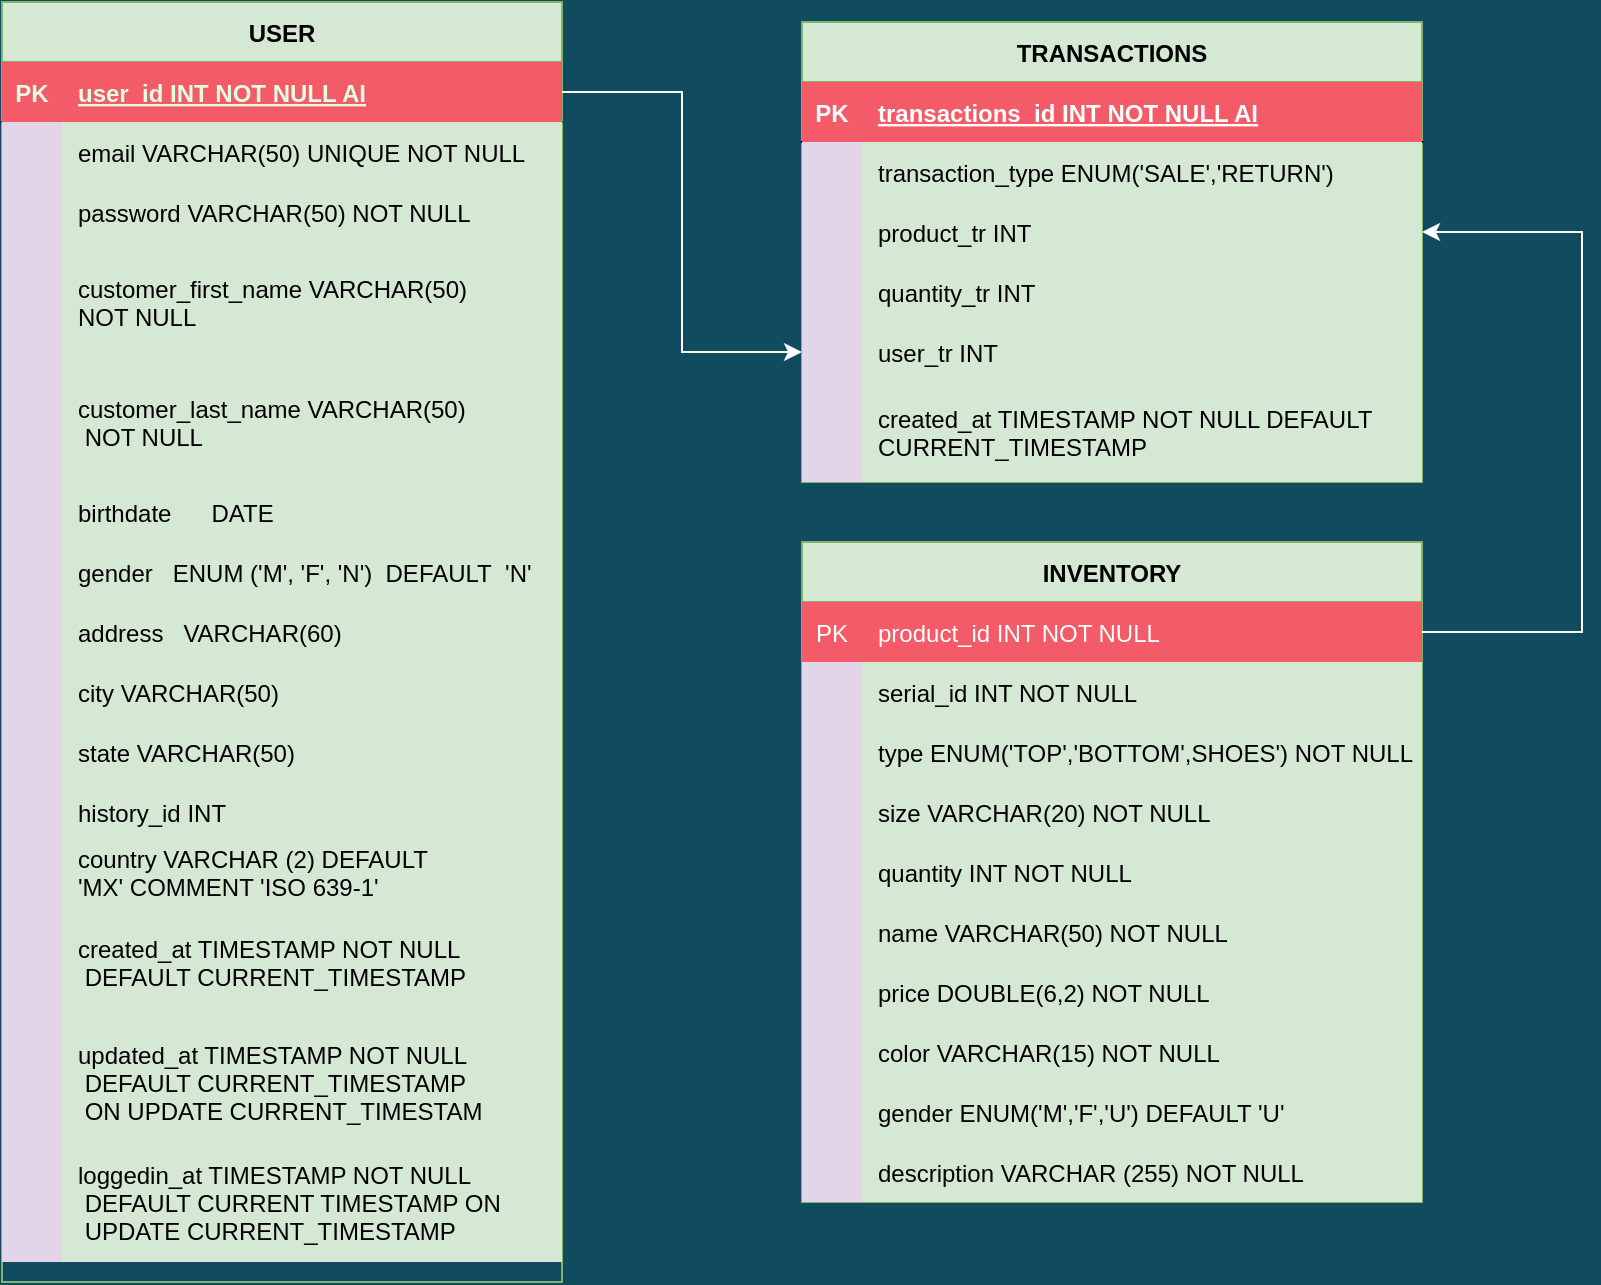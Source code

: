 <mxfile version="13.7.9" type="github">
  <diagram id="R2lEEEUBdFMjLlhIrx00" name="Page-1">
    <mxGraphModel dx="1888" dy="580" grid="1" gridSize="10" guides="1" tooltips="1" connect="1" arrows="1" fold="1" page="1" pageScale="1" pageWidth="850" pageHeight="1100" background="#114B5F" math="0" shadow="0" extFonts="Permanent Marker^https://fonts.googleapis.com/css?family=Permanent+Marker">
      <root>
        <mxCell id="0" />
        <mxCell id="1" parent="0" />
        <mxCell id="C-vyLk0tnHw3VtMMgP7b-23" value="USER" style="shape=table;startSize=30;container=1;collapsible=1;childLayout=tableLayout;fixedRows=1;rowLines=0;fontStyle=1;align=center;resizeLast=1;fillColor=#d5e8d4;strokeColor=#82b366;" parent="1" vertex="1">
          <mxGeometry x="-530" y="50" width="280" height="640" as="geometry" />
        </mxCell>
        <mxCell id="C-vyLk0tnHw3VtMMgP7b-24" value="" style="shape=partialRectangle;collapsible=0;dropTarget=0;pointerEvents=0;fillColor=#F45B69;points=[[0,0.5],[1,0.5]];portConstraint=eastwest;top=0;left=0;right=0;bottom=1;strokeColor=#028090;fontColor=#E4FDE1;" parent="C-vyLk0tnHw3VtMMgP7b-23" vertex="1">
          <mxGeometry y="30" width="280" height="30" as="geometry" />
        </mxCell>
        <mxCell id="C-vyLk0tnHw3VtMMgP7b-25" value="PK" style="shape=partialRectangle;overflow=hidden;connectable=0;fillColor=#F45B69;top=0;left=0;bottom=0;right=0;fontStyle=1;strokeColor=#028090;fontColor=#E4FDE1;" parent="C-vyLk0tnHw3VtMMgP7b-24" vertex="1">
          <mxGeometry width="30" height="30" as="geometry" />
        </mxCell>
        <mxCell id="C-vyLk0tnHw3VtMMgP7b-26" value="user_id INT NOT NULL AI" style="shape=partialRectangle;overflow=hidden;connectable=0;fillColor=#F45B69;top=0;left=0;bottom=0;right=0;align=left;spacingLeft=6;fontStyle=5;strokeColor=#028090;fontColor=#E4FDE1;" parent="C-vyLk0tnHw3VtMMgP7b-24" vertex="1">
          <mxGeometry x="30" width="250" height="30" as="geometry" />
        </mxCell>
        <mxCell id="oD9PgxHHljyNCzyuAQ40-407" style="shape=partialRectangle;collapsible=0;dropTarget=0;pointerEvents=0;fillColor=#F45B69;points=[[0,0.5],[1,0.5]];portConstraint=eastwest;top=0;left=0;right=0;bottom=0;strokeColor=#028090;fontColor=#E4FDE1;" parent="C-vyLk0tnHw3VtMMgP7b-23" vertex="1">
          <mxGeometry y="60" width="280" height="30" as="geometry" />
        </mxCell>
        <mxCell id="oD9PgxHHljyNCzyuAQ40-408" style="shape=partialRectangle;overflow=hidden;connectable=0;fillColor=#e1d5e7;top=0;left=0;bottom=0;right=0;strokeColor=#9673a6;" parent="oD9PgxHHljyNCzyuAQ40-407" vertex="1">
          <mxGeometry width="30" height="30" as="geometry" />
        </mxCell>
        <mxCell id="oD9PgxHHljyNCzyuAQ40-409" value="email VARCHAR(50) UNIQUE NOT NULL" style="shape=partialRectangle;overflow=hidden;connectable=0;fillColor=#d5e8d4;top=0;left=0;bottom=0;right=0;align=left;spacingLeft=6;strokeColor=#82b366;shadow=0;sketch=0;" parent="oD9PgxHHljyNCzyuAQ40-407" vertex="1">
          <mxGeometry x="30" width="250" height="30" as="geometry" />
        </mxCell>
        <mxCell id="oD9PgxHHljyNCzyuAQ40-404" style="shape=partialRectangle;collapsible=0;dropTarget=0;pointerEvents=0;fillColor=#F45B69;points=[[0,0.5],[1,0.5]];portConstraint=eastwest;top=0;left=0;right=0;bottom=0;strokeColor=#028090;fontColor=#E4FDE1;" parent="C-vyLk0tnHw3VtMMgP7b-23" vertex="1">
          <mxGeometry y="90" width="280" height="30" as="geometry" />
        </mxCell>
        <mxCell id="oD9PgxHHljyNCzyuAQ40-405" style="shape=partialRectangle;overflow=hidden;connectable=0;fillColor=#e1d5e7;top=0;left=0;bottom=0;right=0;strokeColor=#9673a6;" parent="oD9PgxHHljyNCzyuAQ40-404" vertex="1">
          <mxGeometry width="30" height="30" as="geometry" />
        </mxCell>
        <mxCell id="oD9PgxHHljyNCzyuAQ40-406" value="password VARCHAR(50) NOT NULL" style="shape=partialRectangle;overflow=hidden;connectable=0;fillColor=#d5e8d4;top=0;left=0;bottom=0;right=0;align=left;spacingLeft=6;strokeColor=#82b366;shadow=0;sketch=0;" parent="oD9PgxHHljyNCzyuAQ40-404" vertex="1">
          <mxGeometry x="30" width="250" height="30" as="geometry" />
        </mxCell>
        <mxCell id="C-vyLk0tnHw3VtMMgP7b-27" value="" style="shape=partialRectangle;collapsible=0;dropTarget=0;pointerEvents=0;fillColor=#F45B69;points=[[0,0.5],[1,0.5]];portConstraint=eastwest;top=0;left=0;right=0;bottom=0;strokeColor=#028090;fontColor=#E4FDE1;" parent="C-vyLk0tnHw3VtMMgP7b-23" vertex="1">
          <mxGeometry y="120" width="280" height="60" as="geometry" />
        </mxCell>
        <mxCell id="C-vyLk0tnHw3VtMMgP7b-28" value="" style="shape=partialRectangle;overflow=hidden;connectable=0;fillColor=#e1d5e7;top=0;left=0;bottom=0;right=0;strokeColor=#9673a6;" parent="C-vyLk0tnHw3VtMMgP7b-27" vertex="1">
          <mxGeometry width="30" height="60" as="geometry" />
        </mxCell>
        <mxCell id="C-vyLk0tnHw3VtMMgP7b-29" value="customer_first_name VARCHAR(50) &#xa;NOT NULL" style="shape=partialRectangle;overflow=hidden;connectable=0;fillColor=#d5e8d4;top=0;left=0;bottom=0;right=0;align=left;spacingLeft=6;strokeColor=#82b366;shadow=0;sketch=0;" parent="C-vyLk0tnHw3VtMMgP7b-27" vertex="1">
          <mxGeometry x="30" width="250" height="60" as="geometry" />
        </mxCell>
        <mxCell id="oD9PgxHHljyNCzyuAQ40-422" style="shape=partialRectangle;collapsible=0;dropTarget=0;pointerEvents=0;fillColor=#F45B69;points=[[0,0.5],[1,0.5]];portConstraint=eastwest;top=0;left=0;right=0;bottom=0;strokeColor=#028090;fontColor=#E4FDE1;" parent="C-vyLk0tnHw3VtMMgP7b-23" vertex="1">
          <mxGeometry y="180" width="280" height="60" as="geometry" />
        </mxCell>
        <mxCell id="oD9PgxHHljyNCzyuAQ40-423" style="shape=partialRectangle;overflow=hidden;connectable=0;fillColor=#e1d5e7;top=0;left=0;bottom=0;right=0;strokeColor=#9673a6;" parent="oD9PgxHHljyNCzyuAQ40-422" vertex="1">
          <mxGeometry width="30" height="60" as="geometry" />
        </mxCell>
        <mxCell id="oD9PgxHHljyNCzyuAQ40-424" value="customer_last_name VARCHAR(50)&#xa; NOT NULL" style="shape=partialRectangle;overflow=hidden;connectable=0;fillColor=#d5e8d4;top=0;left=0;bottom=0;right=0;align=left;spacingLeft=6;strokeColor=#82b366;shadow=0;sketch=0;" parent="oD9PgxHHljyNCzyuAQ40-422" vertex="1">
          <mxGeometry x="30" width="250" height="60" as="geometry" />
        </mxCell>
        <mxCell id="oD9PgxHHljyNCzyuAQ40-401" style="shape=partialRectangle;collapsible=0;dropTarget=0;pointerEvents=0;fillColor=#F45B69;points=[[0,0.5],[1,0.5]];portConstraint=eastwest;top=0;left=0;right=0;bottom=0;strokeColor=#028090;fontColor=#E4FDE1;" parent="C-vyLk0tnHw3VtMMgP7b-23" vertex="1">
          <mxGeometry y="240" width="280" height="30" as="geometry" />
        </mxCell>
        <mxCell id="oD9PgxHHljyNCzyuAQ40-402" style="shape=partialRectangle;overflow=hidden;connectable=0;fillColor=#e1d5e7;top=0;left=0;bottom=0;right=0;strokeColor=#9673a6;" parent="oD9PgxHHljyNCzyuAQ40-401" vertex="1">
          <mxGeometry width="30" height="30" as="geometry" />
        </mxCell>
        <mxCell id="oD9PgxHHljyNCzyuAQ40-403" value="birthdate      DATE" style="shape=partialRectangle;overflow=hidden;connectable=0;fillColor=#d5e8d4;top=0;left=0;bottom=0;right=0;align=left;spacingLeft=6;strokeColor=#82b366;shadow=0;sketch=0;" parent="oD9PgxHHljyNCzyuAQ40-401" vertex="1">
          <mxGeometry x="30" width="250" height="30" as="geometry" />
        </mxCell>
        <mxCell id="oD9PgxHHljyNCzyuAQ40-410" style="shape=partialRectangle;collapsible=0;dropTarget=0;pointerEvents=0;fillColor=#F45B69;points=[[0,0.5],[1,0.5]];portConstraint=eastwest;top=0;left=0;right=0;bottom=0;strokeColor=#028090;fontColor=#E4FDE1;" parent="C-vyLk0tnHw3VtMMgP7b-23" vertex="1">
          <mxGeometry y="270" width="280" height="30" as="geometry" />
        </mxCell>
        <mxCell id="oD9PgxHHljyNCzyuAQ40-411" style="shape=partialRectangle;overflow=hidden;connectable=0;fillColor=#e1d5e7;top=0;left=0;bottom=0;right=0;strokeColor=#9673a6;" parent="oD9PgxHHljyNCzyuAQ40-410" vertex="1">
          <mxGeometry width="30" height="30" as="geometry" />
        </mxCell>
        <mxCell id="oD9PgxHHljyNCzyuAQ40-412" value="gender   ENUM (&#39;M&#39;, &#39;F&#39;, &#39;N&#39;)  DEFAULT  &#39;N&#39;" style="shape=partialRectangle;overflow=hidden;connectable=0;fillColor=#d5e8d4;top=0;left=0;bottom=0;right=0;align=left;spacingLeft=6;strokeColor=#82b366;shadow=0;sketch=0;" parent="oD9PgxHHljyNCzyuAQ40-410" vertex="1">
          <mxGeometry x="30" width="250" height="30" as="geometry" />
        </mxCell>
        <mxCell id="oD9PgxHHljyNCzyuAQ40-419" style="shape=partialRectangle;collapsible=0;dropTarget=0;pointerEvents=0;fillColor=#F45B69;points=[[0,0.5],[1,0.5]];portConstraint=eastwest;top=0;left=0;right=0;bottom=0;strokeColor=#028090;fontColor=#E4FDE1;" parent="C-vyLk0tnHw3VtMMgP7b-23" vertex="1">
          <mxGeometry y="300" width="280" height="30" as="geometry" />
        </mxCell>
        <mxCell id="oD9PgxHHljyNCzyuAQ40-420" style="shape=partialRectangle;overflow=hidden;connectable=0;fillColor=#e1d5e7;top=0;left=0;bottom=0;right=0;strokeColor=#9673a6;" parent="oD9PgxHHljyNCzyuAQ40-419" vertex="1">
          <mxGeometry width="30" height="30" as="geometry" />
        </mxCell>
        <mxCell id="oD9PgxHHljyNCzyuAQ40-421" value="address   VARCHAR(60)" style="shape=partialRectangle;overflow=hidden;connectable=0;fillColor=#d5e8d4;top=0;left=0;bottom=0;right=0;align=left;spacingLeft=6;strokeColor=#82b366;shadow=0;sketch=0;" parent="oD9PgxHHljyNCzyuAQ40-419" vertex="1">
          <mxGeometry x="30" width="250" height="30" as="geometry" />
        </mxCell>
        <mxCell id="oD9PgxHHljyNCzyuAQ40-469" style="shape=partialRectangle;collapsible=0;dropTarget=0;pointerEvents=0;fillColor=#F45B69;points=[[0,0.5],[1,0.5]];portConstraint=eastwest;top=0;left=0;right=0;bottom=0;strokeColor=#028090;fontColor=#E4FDE1;" parent="C-vyLk0tnHw3VtMMgP7b-23" vertex="1">
          <mxGeometry y="330" width="280" height="30" as="geometry" />
        </mxCell>
        <mxCell id="oD9PgxHHljyNCzyuAQ40-470" style="shape=partialRectangle;overflow=hidden;connectable=0;fillColor=#e1d5e7;top=0;left=0;bottom=0;right=0;strokeColor=#9673a6;" parent="oD9PgxHHljyNCzyuAQ40-469" vertex="1">
          <mxGeometry width="30" height="30" as="geometry" />
        </mxCell>
        <mxCell id="oD9PgxHHljyNCzyuAQ40-471" value="city VARCHAR(50)" style="shape=partialRectangle;overflow=hidden;connectable=0;fillColor=#d5e8d4;top=0;left=0;bottom=0;right=0;align=left;spacingLeft=6;strokeColor=#82b366;shadow=0;sketch=0;" parent="oD9PgxHHljyNCzyuAQ40-469" vertex="1">
          <mxGeometry x="30" width="250" height="30" as="geometry" />
        </mxCell>
        <mxCell id="oD9PgxHHljyNCzyuAQ40-416" style="shape=partialRectangle;collapsible=0;dropTarget=0;pointerEvents=0;fillColor=#F45B69;points=[[0,0.5],[1,0.5]];portConstraint=eastwest;top=0;left=0;right=0;bottom=0;strokeColor=#028090;fontColor=#E4FDE1;" parent="C-vyLk0tnHw3VtMMgP7b-23" vertex="1">
          <mxGeometry y="360" width="280" height="30" as="geometry" />
        </mxCell>
        <mxCell id="oD9PgxHHljyNCzyuAQ40-417" style="shape=partialRectangle;overflow=hidden;connectable=0;fillColor=#e1d5e7;top=0;left=0;bottom=0;right=0;strokeColor=#9673a6;" parent="oD9PgxHHljyNCzyuAQ40-416" vertex="1">
          <mxGeometry width="30" height="30" as="geometry" />
        </mxCell>
        <mxCell id="oD9PgxHHljyNCzyuAQ40-418" value="state VARCHAR(50)" style="shape=partialRectangle;overflow=hidden;connectable=0;fillColor=#d5e8d4;top=0;left=0;bottom=0;right=0;align=left;spacingLeft=6;strokeColor=#82b366;shadow=0;sketch=0;" parent="oD9PgxHHljyNCzyuAQ40-416" vertex="1">
          <mxGeometry x="30" width="250" height="30" as="geometry" />
        </mxCell>
        <mxCell id="L4Gg6CI8i0R-dzwSmzp2-101" style="shape=partialRectangle;collapsible=0;dropTarget=0;pointerEvents=0;fillColor=#F45B69;points=[[0,0.5],[1,0.5]];portConstraint=eastwest;top=0;left=0;right=0;bottom=0;strokeColor=#028090;fontColor=#E4FDE1;" parent="C-vyLk0tnHw3VtMMgP7b-23" vertex="1">
          <mxGeometry y="390" width="280" height="30" as="geometry" />
        </mxCell>
        <mxCell id="L4Gg6CI8i0R-dzwSmzp2-102" style="shape=partialRectangle;overflow=hidden;connectable=0;fillColor=#e1d5e7;top=0;left=0;bottom=0;right=0;strokeColor=#9673a6;" parent="L4Gg6CI8i0R-dzwSmzp2-101" vertex="1">
          <mxGeometry width="30" height="30" as="geometry" />
        </mxCell>
        <mxCell id="L4Gg6CI8i0R-dzwSmzp2-103" value="history_id INT" style="shape=partialRectangle;overflow=hidden;connectable=0;fillColor=#d5e8d4;top=0;left=0;bottom=0;right=0;align=left;spacingLeft=6;strokeColor=#82b366;shadow=0;sketch=0;" parent="L4Gg6CI8i0R-dzwSmzp2-101" vertex="1">
          <mxGeometry x="30" width="250" height="30" as="geometry" />
        </mxCell>
        <mxCell id="oD9PgxHHljyNCzyuAQ40-413" style="shape=partialRectangle;collapsible=0;dropTarget=0;pointerEvents=0;fillColor=#F45B69;points=[[0,0.5],[1,0.5]];portConstraint=eastwest;top=0;left=0;right=0;bottom=0;strokeColor=#028090;fontColor=#E4FDE1;" parent="C-vyLk0tnHw3VtMMgP7b-23" vertex="1">
          <mxGeometry y="420" width="280" height="30" as="geometry" />
        </mxCell>
        <mxCell id="oD9PgxHHljyNCzyuAQ40-414" style="shape=partialRectangle;overflow=hidden;connectable=0;fillColor=#e1d5e7;top=0;left=0;bottom=0;right=0;strokeColor=#9673a6;" parent="oD9PgxHHljyNCzyuAQ40-413" vertex="1">
          <mxGeometry width="30" height="30" as="geometry" />
        </mxCell>
        <mxCell id="oD9PgxHHljyNCzyuAQ40-415" value="country VARCHAR (2) DEFAULT &#xa;&#39;MX&#39; COMMENT &#39;ISO 639-1&#39;" style="shape=partialRectangle;overflow=hidden;connectable=0;fillColor=#d5e8d4;top=0;left=0;bottom=0;right=0;align=left;spacingLeft=6;strokeColor=#82b366;shadow=0;sketch=0;" parent="oD9PgxHHljyNCzyuAQ40-413" vertex="1">
          <mxGeometry x="30" width="250" height="30" as="geometry" />
        </mxCell>
        <mxCell id="naut1iJeY3-tJLhUPmOj-7" style="shape=partialRectangle;collapsible=0;dropTarget=0;pointerEvents=0;fillColor=#F45B69;points=[[0,0.5],[1,0.5]];portConstraint=eastwest;top=0;left=0;right=0;bottom=0;strokeColor=#028090;fontColor=#E4FDE1;" parent="C-vyLk0tnHw3VtMMgP7b-23" vertex="1">
          <mxGeometry y="450" width="280" height="60" as="geometry" />
        </mxCell>
        <mxCell id="naut1iJeY3-tJLhUPmOj-8" style="shape=partialRectangle;overflow=hidden;connectable=0;fillColor=#e1d5e7;top=0;left=0;bottom=0;right=0;strokeColor=#9673a6;" parent="naut1iJeY3-tJLhUPmOj-7" vertex="1">
          <mxGeometry width="30" height="60" as="geometry" />
        </mxCell>
        <mxCell id="naut1iJeY3-tJLhUPmOj-9" value="created_at TIMESTAMP NOT NULL&#xa; DEFAULT CURRENT_TIMESTAMP" style="shape=partialRectangle;overflow=hidden;connectable=0;fillColor=#d5e8d4;top=0;left=0;bottom=0;right=0;align=left;spacingLeft=6;strokeColor=#82b366;shadow=0;sketch=0;" parent="naut1iJeY3-tJLhUPmOj-7" vertex="1">
          <mxGeometry x="30" width="250" height="60" as="geometry" />
        </mxCell>
        <mxCell id="naut1iJeY3-tJLhUPmOj-4" style="shape=partialRectangle;collapsible=0;dropTarget=0;pointerEvents=0;fillColor=#F45B69;points=[[0,0.5],[1,0.5]];portConstraint=eastwest;top=0;left=0;right=0;bottom=0;strokeColor=#028090;fontColor=#E4FDE1;" parent="C-vyLk0tnHw3VtMMgP7b-23" vertex="1">
          <mxGeometry y="510" width="280" height="60" as="geometry" />
        </mxCell>
        <mxCell id="naut1iJeY3-tJLhUPmOj-5" style="shape=partialRectangle;overflow=hidden;connectable=0;fillColor=#e1d5e7;top=0;left=0;bottom=0;right=0;strokeColor=#9673a6;" parent="naut1iJeY3-tJLhUPmOj-4" vertex="1">
          <mxGeometry width="30" height="60" as="geometry" />
        </mxCell>
        <mxCell id="naut1iJeY3-tJLhUPmOj-6" value="updated_at TIMESTAMP NOT NULL&#xa; DEFAULT CURRENT_TIMESTAMP&#xa; ON UPDATE CURRENT_TIMESTAM" style="shape=partialRectangle;overflow=hidden;connectable=0;fillColor=#d5e8d4;top=0;left=0;bottom=0;right=0;align=left;spacingLeft=6;strokeColor=#82b366;shadow=0;sketch=0;" parent="naut1iJeY3-tJLhUPmOj-4" vertex="1">
          <mxGeometry x="30" width="250" height="60" as="geometry" />
        </mxCell>
        <mxCell id="L4Gg6CI8i0R-dzwSmzp2-1" style="shape=partialRectangle;collapsible=0;dropTarget=0;pointerEvents=0;fillColor=#F45B69;points=[[0,0.5],[1,0.5]];portConstraint=eastwest;top=0;left=0;right=0;bottom=0;strokeColor=#028090;fontColor=#E4FDE1;" parent="C-vyLk0tnHw3VtMMgP7b-23" vertex="1">
          <mxGeometry y="570" width="280" height="60" as="geometry" />
        </mxCell>
        <mxCell id="L4Gg6CI8i0R-dzwSmzp2-2" style="shape=partialRectangle;overflow=hidden;connectable=0;fillColor=#e1d5e7;top=0;left=0;bottom=0;right=0;strokeColor=#9673a6;" parent="L4Gg6CI8i0R-dzwSmzp2-1" vertex="1">
          <mxGeometry width="30" height="60" as="geometry" />
        </mxCell>
        <mxCell id="L4Gg6CI8i0R-dzwSmzp2-3" value="loggedin_at TIMESTAMP NOT NULL&#xa; DEFAULT CURRENT TIMESTAMP ON&#xa; UPDATE CURRENT_TIMESTAMP" style="shape=partialRectangle;overflow=hidden;connectable=0;fillColor=#d5e8d4;top=0;left=0;bottom=0;right=0;align=left;spacingLeft=6;strokeColor=#82b366;shadow=0;sketch=0;" parent="L4Gg6CI8i0R-dzwSmzp2-1" vertex="1">
          <mxGeometry x="30" width="250" height="60" as="geometry" />
        </mxCell>
        <mxCell id="L4Gg6CI8i0R-dzwSmzp2-87" style="edgeStyle=orthogonalEdgeStyle;rounded=0;orthogonalLoop=1;jettySize=auto;html=1;entryX=0;entryY=0.5;entryDx=0;entryDy=0;fontColor=#FFFFFF;strokeColor=#FFFFFF;" parent="1" source="C-vyLk0tnHw3VtMMgP7b-24" target="L4Gg6CI8i0R-dzwSmzp2-76" edge="1">
          <mxGeometry relative="1" as="geometry" />
        </mxCell>
        <mxCell id="L4Gg6CI8i0R-dzwSmzp2-7" value="TRANSACTIONS" style="shape=table;startSize=30;container=1;collapsible=1;childLayout=tableLayout;fixedRows=1;rowLines=0;fontStyle=1;align=center;resizeLast=1;fillColor=#d5e8d4;strokeColor=#82b366;" parent="1" vertex="1">
          <mxGeometry x="-130" y="60" width="310" height="230" as="geometry" />
        </mxCell>
        <mxCell id="L4Gg6CI8i0R-dzwSmzp2-8" value="" style="shape=partialRectangle;collapsible=0;dropTarget=0;pointerEvents=0;fillColor=none;top=0;left=0;bottom=1;right=0;points=[[0,0.5],[1,0.5]];portConstraint=eastwest;" parent="L4Gg6CI8i0R-dzwSmzp2-7" vertex="1">
          <mxGeometry y="30" width="310" height="30" as="geometry" />
        </mxCell>
        <mxCell id="L4Gg6CI8i0R-dzwSmzp2-9" value="PK" style="shape=partialRectangle;connectable=0;top=0;left=0;bottom=0;right=0;fontStyle=1;overflow=hidden;strokeColor=#b85450;fillColor=#F45B69;fontColor=#FFFFFF;" parent="L4Gg6CI8i0R-dzwSmzp2-8" vertex="1">
          <mxGeometry width="30" height="30" as="geometry" />
        </mxCell>
        <mxCell id="L4Gg6CI8i0R-dzwSmzp2-10" value="transactions_id INT NOT NULL AI" style="shape=partialRectangle;connectable=0;top=0;left=0;bottom=0;right=0;align=left;spacingLeft=6;fontStyle=5;overflow=hidden;strokeColor=#b85450;fillColor=#F45B69;fontColor=#FFFFFF;" parent="L4Gg6CI8i0R-dzwSmzp2-8" vertex="1">
          <mxGeometry x="30" width="280" height="30" as="geometry" />
        </mxCell>
        <mxCell id="L4Gg6CI8i0R-dzwSmzp2-11" value="" style="shape=partialRectangle;collapsible=0;dropTarget=0;pointerEvents=0;fillColor=none;top=0;left=0;bottom=0;right=0;points=[[0,0.5],[1,0.5]];portConstraint=eastwest;" parent="L4Gg6CI8i0R-dzwSmzp2-7" vertex="1">
          <mxGeometry y="60" width="310" height="30" as="geometry" />
        </mxCell>
        <mxCell id="L4Gg6CI8i0R-dzwSmzp2-12" value="" style="shape=partialRectangle;connectable=0;fillColor=#e1d5e7;top=0;left=0;bottom=0;right=0;editable=1;overflow=hidden;strokeColor=#9673a6;" parent="L4Gg6CI8i0R-dzwSmzp2-11" vertex="1">
          <mxGeometry width="30" height="30" as="geometry" />
        </mxCell>
        <mxCell id="L4Gg6CI8i0R-dzwSmzp2-13" value="transaction_type ENUM(&#39;SALE&#39;,&#39;RETURN&#39;)" style="shape=partialRectangle;connectable=0;fillColor=#d5e8d4;top=0;left=0;bottom=0;right=0;align=left;spacingLeft=6;overflow=hidden;strokeColor=#82b366;" parent="L4Gg6CI8i0R-dzwSmzp2-11" vertex="1">
          <mxGeometry x="30" width="280" height="30" as="geometry" />
        </mxCell>
        <mxCell id="L4Gg6CI8i0R-dzwSmzp2-14" value="" style="shape=partialRectangle;collapsible=0;dropTarget=0;pointerEvents=0;fillColor=none;top=0;left=0;bottom=0;right=0;points=[[0,0.5],[1,0.5]];portConstraint=eastwest;" parent="L4Gg6CI8i0R-dzwSmzp2-7" vertex="1">
          <mxGeometry y="90" width="310" height="30" as="geometry" />
        </mxCell>
        <mxCell id="L4Gg6CI8i0R-dzwSmzp2-15" value="" style="shape=partialRectangle;connectable=0;top=0;left=0;bottom=0;right=0;editable=1;overflow=hidden;strokeColor=#9673a6;fillColor=#E1D5E7;" parent="L4Gg6CI8i0R-dzwSmzp2-14" vertex="1">
          <mxGeometry width="30" height="30" as="geometry" />
        </mxCell>
        <mxCell id="L4Gg6CI8i0R-dzwSmzp2-16" value="product_tr INT" style="shape=partialRectangle;connectable=0;fillColor=#d5e8d4;top=0;left=0;bottom=0;right=0;align=left;spacingLeft=6;overflow=hidden;strokeColor=#82b366;" parent="L4Gg6CI8i0R-dzwSmzp2-14" vertex="1">
          <mxGeometry x="30" width="280" height="30" as="geometry" />
        </mxCell>
        <mxCell id="L4Gg6CI8i0R-dzwSmzp2-17" value="" style="shape=partialRectangle;collapsible=0;dropTarget=0;pointerEvents=0;fillColor=none;top=0;left=0;bottom=0;right=0;points=[[0,0.5],[1,0.5]];portConstraint=eastwest;" parent="L4Gg6CI8i0R-dzwSmzp2-7" vertex="1">
          <mxGeometry y="120" width="310" height="30" as="geometry" />
        </mxCell>
        <mxCell id="L4Gg6CI8i0R-dzwSmzp2-18" value="" style="shape=partialRectangle;connectable=0;fillColor=#e1d5e7;top=0;left=0;bottom=0;right=0;editable=1;overflow=hidden;strokeColor=#9673a6;" parent="L4Gg6CI8i0R-dzwSmzp2-17" vertex="1">
          <mxGeometry width="30" height="30" as="geometry" />
        </mxCell>
        <mxCell id="L4Gg6CI8i0R-dzwSmzp2-19" value="quantity_tr INT" style="shape=partialRectangle;connectable=0;fillColor=#d5e8d4;top=0;left=0;bottom=0;right=0;align=left;spacingLeft=6;overflow=hidden;strokeColor=#82b366;" parent="L4Gg6CI8i0R-dzwSmzp2-17" vertex="1">
          <mxGeometry x="30" width="280" height="30" as="geometry" />
        </mxCell>
        <mxCell id="L4Gg6CI8i0R-dzwSmzp2-76" style="shape=partialRectangle;collapsible=0;dropTarget=0;pointerEvents=0;fillColor=none;top=0;left=0;bottom=0;right=0;points=[[0,0.5],[1,0.5]];portConstraint=eastwest;" parent="L4Gg6CI8i0R-dzwSmzp2-7" vertex="1">
          <mxGeometry y="150" width="310" height="30" as="geometry" />
        </mxCell>
        <mxCell id="L4Gg6CI8i0R-dzwSmzp2-77" style="shape=partialRectangle;connectable=0;fillColor=#e1d5e7;top=0;left=0;bottom=0;right=0;editable=1;overflow=hidden;strokeColor=#9673a6;" parent="L4Gg6CI8i0R-dzwSmzp2-76" vertex="1">
          <mxGeometry width="30" height="30" as="geometry" />
        </mxCell>
        <mxCell id="L4Gg6CI8i0R-dzwSmzp2-78" value="user_tr INT" style="shape=partialRectangle;connectable=0;fillColor=#d5e8d4;top=0;left=0;bottom=0;right=0;align=left;spacingLeft=6;overflow=hidden;strokeColor=#82b366;" parent="L4Gg6CI8i0R-dzwSmzp2-76" vertex="1">
          <mxGeometry x="30" width="280" height="30" as="geometry" />
        </mxCell>
        <mxCell id="L4Gg6CI8i0R-dzwSmzp2-141" style="shape=partialRectangle;collapsible=0;dropTarget=0;pointerEvents=0;fillColor=none;top=0;left=0;bottom=0;right=0;points=[[0,0.5],[1,0.5]];portConstraint=eastwest;" parent="L4Gg6CI8i0R-dzwSmzp2-7" vertex="1">
          <mxGeometry y="180" width="310" height="50" as="geometry" />
        </mxCell>
        <mxCell id="L4Gg6CI8i0R-dzwSmzp2-142" style="shape=partialRectangle;connectable=0;fillColor=#e1d5e7;top=0;left=0;bottom=0;right=0;editable=1;overflow=hidden;strokeColor=#9673a6;" parent="L4Gg6CI8i0R-dzwSmzp2-141" vertex="1">
          <mxGeometry width="30" height="50" as="geometry" />
        </mxCell>
        <mxCell id="L4Gg6CI8i0R-dzwSmzp2-143" value="created_at TIMESTAMP NOT NULL DEFAULT &#xa;CURRENT_TIMESTAMP" style="shape=partialRectangle;connectable=0;fillColor=#d5e8d4;top=0;left=0;bottom=0;right=0;align=left;spacingLeft=6;overflow=hidden;strokeColor=#82b366;" parent="L4Gg6CI8i0R-dzwSmzp2-141" vertex="1">
          <mxGeometry x="30" width="280" height="50" as="geometry" />
        </mxCell>
        <mxCell id="L4Gg6CI8i0R-dzwSmzp2-105" value="INVENTORY" style="shape=table;startSize=30;container=1;collapsible=1;childLayout=tableLayout;fixedRows=1;rowLines=0;fontStyle=1;align=center;resizeLast=1;fillColor=#d5e8d4;strokeColor=#82b366;" parent="1" vertex="1">
          <mxGeometry x="-130" y="320" width="310" height="330" as="geometry" />
        </mxCell>
        <mxCell id="L4Gg6CI8i0R-dzwSmzp2-109" value="" style="shape=partialRectangle;collapsible=0;dropTarget=0;pointerEvents=0;fillColor=none;top=0;left=0;bottom=0;right=0;points=[[0,0.5],[1,0.5]];portConstraint=eastwest;" parent="L4Gg6CI8i0R-dzwSmzp2-105" vertex="1">
          <mxGeometry y="30" width="310" height="30" as="geometry" />
        </mxCell>
        <mxCell id="L4Gg6CI8i0R-dzwSmzp2-110" value="PK" style="shape=partialRectangle;connectable=0;top=0;left=0;bottom=0;right=0;editable=1;overflow=hidden;strokeColor=#82b366;fillColor=#F45B69;fontColor=#FFFFFF;" parent="L4Gg6CI8i0R-dzwSmzp2-109" vertex="1">
          <mxGeometry width="30" height="30" as="geometry" />
        </mxCell>
        <mxCell id="L4Gg6CI8i0R-dzwSmzp2-111" value="product_id INT NOT NULL " style="shape=partialRectangle;connectable=0;top=0;left=0;bottom=0;right=0;align=left;spacingLeft=6;overflow=hidden;strokeColor=#82b366;fillColor=#F45B69;fontColor=#FFFFFF;" parent="L4Gg6CI8i0R-dzwSmzp2-109" vertex="1">
          <mxGeometry x="30" width="280" height="30" as="geometry" />
        </mxCell>
        <mxCell id="L4Gg6CI8i0R-dzwSmzp2-128" style="shape=partialRectangle;collapsible=0;dropTarget=0;pointerEvents=0;fillColor=none;top=0;left=0;bottom=0;right=0;points=[[0,0.5],[1,0.5]];portConstraint=eastwest;" parent="L4Gg6CI8i0R-dzwSmzp2-105" vertex="1">
          <mxGeometry y="60" width="310" height="30" as="geometry" />
        </mxCell>
        <mxCell id="L4Gg6CI8i0R-dzwSmzp2-129" style="shape=partialRectangle;connectable=0;top=0;left=0;bottom=0;right=0;editable=1;overflow=hidden;strokeColor=#82b366;fillColor=#E1D5E7;" parent="L4Gg6CI8i0R-dzwSmzp2-128" vertex="1">
          <mxGeometry width="30" height="30" as="geometry" />
        </mxCell>
        <mxCell id="L4Gg6CI8i0R-dzwSmzp2-130" value="serial_id INT NOT NULL" style="shape=partialRectangle;connectable=0;top=0;left=0;bottom=0;right=0;align=left;spacingLeft=6;overflow=hidden;strokeColor=#82b366;fillColor=#d5e8d4;" parent="L4Gg6CI8i0R-dzwSmzp2-128" vertex="1">
          <mxGeometry x="30" width="280" height="30" as="geometry" />
        </mxCell>
        <mxCell id="L4Gg6CI8i0R-dzwSmzp2-112" value="" style="shape=partialRectangle;collapsible=0;dropTarget=0;pointerEvents=0;fillColor=none;top=0;left=0;bottom=0;right=0;points=[[0,0.5],[1,0.5]];portConstraint=eastwest;" parent="L4Gg6CI8i0R-dzwSmzp2-105" vertex="1">
          <mxGeometry y="90" width="310" height="30" as="geometry" />
        </mxCell>
        <mxCell id="L4Gg6CI8i0R-dzwSmzp2-113" value="" style="shape=partialRectangle;connectable=0;top=0;left=0;bottom=0;right=0;editable=1;overflow=hidden;strokeColor=#82b366;fillColor=#E1D5E7;" parent="L4Gg6CI8i0R-dzwSmzp2-112" vertex="1">
          <mxGeometry width="30" height="30" as="geometry" />
        </mxCell>
        <mxCell id="L4Gg6CI8i0R-dzwSmzp2-114" value="type ENUM(&#39;TOP&#39;,&#39;BOTTOM&#39;,SHOES&#39;) NOT NULL " style="shape=partialRectangle;connectable=0;fillColor=#d5e8d4;top=0;left=0;bottom=0;right=0;align=left;spacingLeft=6;overflow=hidden;strokeColor=#82b366;" parent="L4Gg6CI8i0R-dzwSmzp2-112" vertex="1">
          <mxGeometry x="30" width="280" height="30" as="geometry" />
        </mxCell>
        <mxCell id="L4Gg6CI8i0R-dzwSmzp2-145" style="shape=partialRectangle;collapsible=0;dropTarget=0;pointerEvents=0;fillColor=none;top=0;left=0;bottom=0;right=0;points=[[0,0.5],[1,0.5]];portConstraint=eastwest;" parent="L4Gg6CI8i0R-dzwSmzp2-105" vertex="1">
          <mxGeometry y="120" width="310" height="30" as="geometry" />
        </mxCell>
        <mxCell id="L4Gg6CI8i0R-dzwSmzp2-146" style="shape=partialRectangle;connectable=0;top=0;left=0;bottom=0;right=0;editable=1;overflow=hidden;strokeColor=#82b366;fillColor=#E1D5E7;" parent="L4Gg6CI8i0R-dzwSmzp2-145" vertex="1">
          <mxGeometry width="30" height="30" as="geometry" />
        </mxCell>
        <mxCell id="L4Gg6CI8i0R-dzwSmzp2-147" value="size VARCHAR(20) NOT NULL" style="shape=partialRectangle;connectable=0;fillColor=#d5e8d4;top=0;left=0;bottom=0;right=0;align=left;spacingLeft=6;overflow=hidden;strokeColor=#82b366;" parent="L4Gg6CI8i0R-dzwSmzp2-145" vertex="1">
          <mxGeometry x="30" width="280" height="30" as="geometry" />
        </mxCell>
        <mxCell id="L4Gg6CI8i0R-dzwSmzp2-136" style="shape=partialRectangle;collapsible=0;dropTarget=0;pointerEvents=0;fillColor=none;top=0;left=0;bottom=0;right=0;points=[[0,0.5],[1,0.5]];portConstraint=eastwest;" parent="L4Gg6CI8i0R-dzwSmzp2-105" vertex="1">
          <mxGeometry y="150" width="310" height="30" as="geometry" />
        </mxCell>
        <mxCell id="L4Gg6CI8i0R-dzwSmzp2-137" style="shape=partialRectangle;connectable=0;top=0;left=0;bottom=0;right=0;editable=1;overflow=hidden;strokeColor=#82b366;fillColor=#E1D5E7;" parent="L4Gg6CI8i0R-dzwSmzp2-136" vertex="1">
          <mxGeometry width="30" height="30" as="geometry" />
        </mxCell>
        <mxCell id="L4Gg6CI8i0R-dzwSmzp2-138" value="quantity INT NOT NULL" style="shape=partialRectangle;connectable=0;fillColor=#d5e8d4;top=0;left=0;bottom=0;right=0;align=left;spacingLeft=6;overflow=hidden;strokeColor=#82b366;" parent="L4Gg6CI8i0R-dzwSmzp2-136" vertex="1">
          <mxGeometry x="30" width="280" height="30" as="geometry" />
        </mxCell>
        <mxCell id="L4Gg6CI8i0R-dzwSmzp2-115" value="" style="shape=partialRectangle;collapsible=0;dropTarget=0;pointerEvents=0;fillColor=none;top=0;left=0;bottom=0;right=0;points=[[0,0.5],[1,0.5]];portConstraint=eastwest;" parent="L4Gg6CI8i0R-dzwSmzp2-105" vertex="1">
          <mxGeometry y="180" width="310" height="30" as="geometry" />
        </mxCell>
        <mxCell id="L4Gg6CI8i0R-dzwSmzp2-116" value="" style="shape=partialRectangle;connectable=0;top=0;left=0;bottom=0;right=0;editable=1;overflow=hidden;strokeColor=#82b366;fillColor=#E1D5E7;" parent="L4Gg6CI8i0R-dzwSmzp2-115" vertex="1">
          <mxGeometry width="30" height="30" as="geometry" />
        </mxCell>
        <mxCell id="L4Gg6CI8i0R-dzwSmzp2-117" value="name VARCHAR(50) NOT NULL" style="shape=partialRectangle;connectable=0;fillColor=#d5e8d4;top=0;left=0;bottom=0;right=0;align=left;spacingLeft=6;overflow=hidden;strokeColor=#82b366;" parent="L4Gg6CI8i0R-dzwSmzp2-115" vertex="1">
          <mxGeometry x="30" width="280" height="30" as="geometry" />
        </mxCell>
        <mxCell id="L4Gg6CI8i0R-dzwSmzp2-124" style="shape=partialRectangle;collapsible=0;dropTarget=0;pointerEvents=0;fillColor=none;top=0;left=0;bottom=0;right=0;points=[[0,0.5],[1,0.5]];portConstraint=eastwest;" parent="L4Gg6CI8i0R-dzwSmzp2-105" vertex="1">
          <mxGeometry y="210" width="310" height="30" as="geometry" />
        </mxCell>
        <mxCell id="L4Gg6CI8i0R-dzwSmzp2-125" style="shape=partialRectangle;connectable=0;top=0;left=0;bottom=0;right=0;editable=1;overflow=hidden;strokeColor=#82b366;fillColor=#E1D5E7;" parent="L4Gg6CI8i0R-dzwSmzp2-124" vertex="1">
          <mxGeometry width="30" height="30" as="geometry" />
        </mxCell>
        <mxCell id="L4Gg6CI8i0R-dzwSmzp2-126" value="price DOUBLE(6,2) NOT NULL" style="shape=partialRectangle;connectable=0;fillColor=#d5e8d4;top=0;left=0;bottom=0;right=0;align=left;spacingLeft=6;overflow=hidden;strokeColor=#82b366;" parent="L4Gg6CI8i0R-dzwSmzp2-124" vertex="1">
          <mxGeometry x="30" width="280" height="30" as="geometry" />
        </mxCell>
        <mxCell id="L4Gg6CI8i0R-dzwSmzp2-121" style="shape=partialRectangle;collapsible=0;dropTarget=0;pointerEvents=0;fillColor=none;top=0;left=0;bottom=0;right=0;points=[[0,0.5],[1,0.5]];portConstraint=eastwest;" parent="L4Gg6CI8i0R-dzwSmzp2-105" vertex="1">
          <mxGeometry y="240" width="310" height="30" as="geometry" />
        </mxCell>
        <mxCell id="L4Gg6CI8i0R-dzwSmzp2-122" style="shape=partialRectangle;connectable=0;top=0;left=0;bottom=0;right=0;editable=1;overflow=hidden;strokeColor=#82b366;fillColor=#E1D5E7;" parent="L4Gg6CI8i0R-dzwSmzp2-121" vertex="1">
          <mxGeometry width="30" height="30" as="geometry" />
        </mxCell>
        <mxCell id="L4Gg6CI8i0R-dzwSmzp2-123" value="color VARCHAR(15) NOT NULL" style="shape=partialRectangle;connectable=0;fillColor=#d5e8d4;top=0;left=0;bottom=0;right=0;align=left;spacingLeft=6;overflow=hidden;strokeColor=#82b366;" parent="L4Gg6CI8i0R-dzwSmzp2-121" vertex="1">
          <mxGeometry x="30" width="280" height="30" as="geometry" />
        </mxCell>
        <mxCell id="L4Gg6CI8i0R-dzwSmzp2-118" style="shape=partialRectangle;collapsible=0;dropTarget=0;pointerEvents=0;fillColor=none;top=0;left=0;bottom=0;right=0;points=[[0,0.5],[1,0.5]];portConstraint=eastwest;" parent="L4Gg6CI8i0R-dzwSmzp2-105" vertex="1">
          <mxGeometry y="270" width="310" height="30" as="geometry" />
        </mxCell>
        <mxCell id="L4Gg6CI8i0R-dzwSmzp2-119" style="shape=partialRectangle;connectable=0;top=0;left=0;bottom=0;right=0;editable=1;overflow=hidden;strokeColor=#82b366;fillColor=#E1D5E7;" parent="L4Gg6CI8i0R-dzwSmzp2-118" vertex="1">
          <mxGeometry width="30" height="30" as="geometry" />
        </mxCell>
        <mxCell id="L4Gg6CI8i0R-dzwSmzp2-120" value="gender ENUM(&#39;M&#39;,&#39;F&#39;,&#39;U&#39;) DEFAULT &#39;U&#39;" style="shape=partialRectangle;connectable=0;fillColor=#d5e8d4;top=0;left=0;bottom=0;right=0;align=left;spacingLeft=6;overflow=hidden;strokeColor=#82b366;" parent="L4Gg6CI8i0R-dzwSmzp2-118" vertex="1">
          <mxGeometry x="30" width="280" height="30" as="geometry" />
        </mxCell>
        <mxCell id="L4Gg6CI8i0R-dzwSmzp2-148" style="shape=partialRectangle;collapsible=0;dropTarget=0;pointerEvents=0;fillColor=none;top=0;left=0;bottom=0;right=0;points=[[0,0.5],[1,0.5]];portConstraint=eastwest;" parent="L4Gg6CI8i0R-dzwSmzp2-105" vertex="1">
          <mxGeometry y="300" width="310" height="30" as="geometry" />
        </mxCell>
        <mxCell id="L4Gg6CI8i0R-dzwSmzp2-149" style="shape=partialRectangle;connectable=0;top=0;left=0;bottom=0;right=0;editable=1;overflow=hidden;strokeColor=#82b366;fillColor=#E1D5E7;" parent="L4Gg6CI8i0R-dzwSmzp2-148" vertex="1">
          <mxGeometry width="30" height="30" as="geometry" />
        </mxCell>
        <mxCell id="L4Gg6CI8i0R-dzwSmzp2-150" value="description VARCHAR (255) NOT NULL" style="shape=partialRectangle;connectable=0;fillColor=#d5e8d4;top=0;left=0;bottom=0;right=0;align=left;spacingLeft=6;overflow=hidden;strokeColor=#82b366;" parent="L4Gg6CI8i0R-dzwSmzp2-148" vertex="1">
          <mxGeometry x="30" width="280" height="30" as="geometry" />
        </mxCell>
        <mxCell id="L4Gg6CI8i0R-dzwSmzp2-144" style="edgeStyle=orthogonalEdgeStyle;rounded=0;orthogonalLoop=1;jettySize=auto;html=1;entryX=1;entryY=0.5;entryDx=0;entryDy=0;fontColor=#FFFFFF;strokeColor=#FFFFFF;" parent="1" source="L4Gg6CI8i0R-dzwSmzp2-109" target="L4Gg6CI8i0R-dzwSmzp2-14" edge="1">
          <mxGeometry relative="1" as="geometry">
            <Array as="points">
              <mxPoint x="260" y="365" />
              <mxPoint x="260" y="165" />
            </Array>
          </mxGeometry>
        </mxCell>
      </root>
    </mxGraphModel>
  </diagram>
</mxfile>
